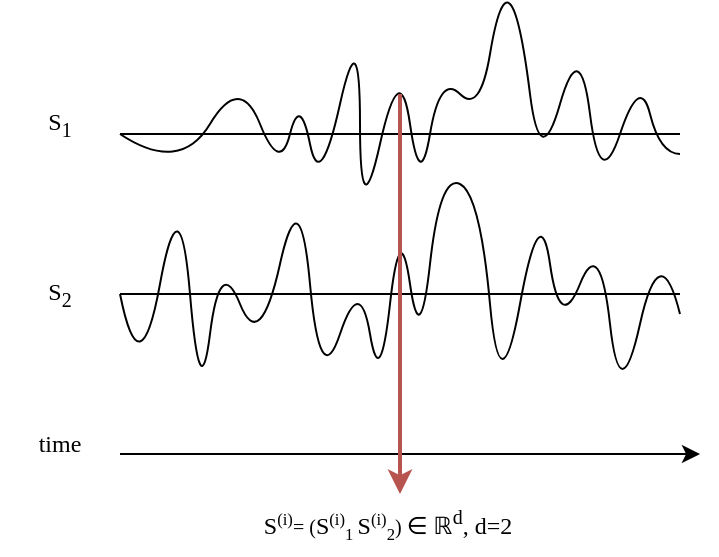<mxfile version="17.4.6" type="device"><diagram id="p3emVbUmnTcqqQb8iCF6" name="Page-1"><mxGraphModel dx="813" dy="385" grid="1" gridSize="10" guides="1" tooltips="1" connect="1" arrows="1" fold="1" page="1" pageScale="1" pageWidth="827" pageHeight="1169" math="0" shadow="0"><root><mxCell id="0"/><mxCell id="1" parent="0"/><mxCell id="Sw93obQomUT0rYspqR7_-2" value="" style="endArrow=classic;html=1;rounded=0;" edge="1" parent="1"><mxGeometry width="50" height="50" relative="1" as="geometry"><mxPoint x="360" y="400" as="sourcePoint"/><mxPoint x="650" y="400" as="targetPoint"/></mxGeometry></mxCell><mxCell id="Sw93obQomUT0rYspqR7_-3" value="" style="endArrow=none;html=1;rounded=0;" edge="1" parent="1"><mxGeometry width="50" height="50" relative="1" as="geometry"><mxPoint x="360" y="320" as="sourcePoint"/><mxPoint x="640" y="320" as="targetPoint"/></mxGeometry></mxCell><mxCell id="Sw93obQomUT0rYspqR7_-4" value="" style="endArrow=none;html=1;rounded=0;" edge="1" parent="1"><mxGeometry width="50" height="50" relative="1" as="geometry"><mxPoint x="360" y="240" as="sourcePoint"/><mxPoint x="640" y="240" as="targetPoint"/></mxGeometry></mxCell><mxCell id="Sw93obQomUT0rYspqR7_-5" value="" style="curved=1;endArrow=none;html=1;rounded=0;endFill=0;" edge="1" parent="1"><mxGeometry width="50" height="50" relative="1" as="geometry"><mxPoint x="360" y="240" as="sourcePoint"/><mxPoint x="640" y="250" as="targetPoint"/><Array as="points"><mxPoint x="390" y="260"/><mxPoint x="420" y="210"/><mxPoint x="440" y="260"/><mxPoint x="450" y="220"/><mxPoint x="460" y="270"/><mxPoint x="480" y="180"/><mxPoint x="480" y="290"/><mxPoint x="500" y="200"/><mxPoint x="510" y="270"/><mxPoint x="520" y="210"/><mxPoint x="540" y="230"/><mxPoint x="550" y="170"/><mxPoint x="560" y="180"/><mxPoint x="570" y="260"/><mxPoint x="590" y="190"/><mxPoint x="600" y="270"/><mxPoint x="620" y="210"/><mxPoint x="630" y="250"/></Array></mxGeometry></mxCell><mxCell id="Sw93obQomUT0rYspqR7_-6" value="" style="curved=1;endArrow=none;html=1;rounded=0;endFill=0;" edge="1" parent="1"><mxGeometry width="50" height="50" relative="1" as="geometry"><mxPoint x="360" y="320" as="sourcePoint"/><mxPoint x="640" y="330" as="targetPoint"/><Array as="points"><mxPoint x="370" y="370"/><mxPoint x="390" y="260"/><mxPoint x="400" y="380"/><mxPoint x="410" y="300"/><mxPoint x="430" y="350"/><mxPoint x="450" y="260"/><mxPoint x="460" y="370"/><mxPoint x="480" y="310"/><mxPoint x="490" y="370"/><mxPoint x="500" y="280"/><mxPoint x="510" y="350"/><mxPoint x="520" y="260"/><mxPoint x="540" y="270"/><mxPoint x="550" y="380"/><mxPoint x="570" y="270"/><mxPoint x="580" y="340"/><mxPoint x="600" y="290"/><mxPoint x="610" y="380"/><mxPoint x="630" y="290"/></Array></mxGeometry></mxCell><mxCell id="Sw93obQomUT0rYspqR7_-7" value="&lt;font face=&quot;Lucida Console&quot;&gt;S&lt;sub&gt;1&lt;/sub&gt;&lt;/font&gt;" style="text;html=1;strokeColor=none;fillColor=none;align=center;verticalAlign=middle;whiteSpace=wrap;rounded=0;" vertex="1" parent="1"><mxGeometry x="300" y="220" width="60" height="30" as="geometry"/></mxCell><mxCell id="Sw93obQomUT0rYspqR7_-8" value="&lt;font face=&quot;Lucida Console&quot;&gt;S&lt;sub&gt;2&lt;/sub&gt;&lt;/font&gt;" style="text;html=1;strokeColor=none;fillColor=none;align=center;verticalAlign=middle;whiteSpace=wrap;rounded=0;" vertex="1" parent="1"><mxGeometry x="300" y="305" width="60" height="30" as="geometry"/></mxCell><mxCell id="Sw93obQomUT0rYspqR7_-9" value="&lt;font face=&quot;Lucida Console&quot;&gt;time&lt;/font&gt;" style="text;html=1;strokeColor=none;fillColor=none;align=center;verticalAlign=middle;whiteSpace=wrap;rounded=0;" vertex="1" parent="1"><mxGeometry x="300" y="380" width="60" height="30" as="geometry"/></mxCell><mxCell id="Sw93obQomUT0rYspqR7_-10" value="" style="endArrow=none;html=1;rounded=0;fontFamily=Lucida Console;fillColor=#f8cecc;strokeColor=#b85450;strokeWidth=2;startArrow=classic;startFill=1;" edge="1" parent="1"><mxGeometry width="50" height="50" relative="1" as="geometry"><mxPoint x="500" y="420" as="sourcePoint"/><mxPoint x="500" y="220" as="targetPoint"/></mxGeometry></mxCell><mxCell id="Sw93obQomUT0rYspqR7_-11" value="&lt;font face=&quot;Lucida Console&quot;&gt;S&lt;span style=&quot;font-size: 10px&quot;&gt;&lt;sup&gt;(i)&lt;/sup&gt;= (&lt;/span&gt;S&lt;span style=&quot;font-size: 10px&quot;&gt;&lt;sup&gt;(i)&lt;/sup&gt;&lt;sub&gt;1&amp;nbsp;&lt;/sub&gt;&lt;/span&gt;S&lt;span style=&quot;font-size: 10px&quot;&gt;&lt;sup&gt;(i)&lt;/sup&gt;&lt;sub&gt;2&lt;/sub&gt;&lt;/span&gt;&lt;span style=&quot;font-size: 10px&quot;&gt;)&amp;nbsp;&lt;/span&gt;∈&amp;nbsp;ℝ&lt;sup&gt;d&lt;/sup&gt;, d=2&lt;/font&gt;" style="text;html=1;strokeColor=none;fillColor=none;align=center;verticalAlign=middle;whiteSpace=wrap;rounded=0;" vertex="1" parent="1"><mxGeometry x="414" y="420" width="160" height="30" as="geometry"/></mxCell></root></mxGraphModel></diagram></mxfile>